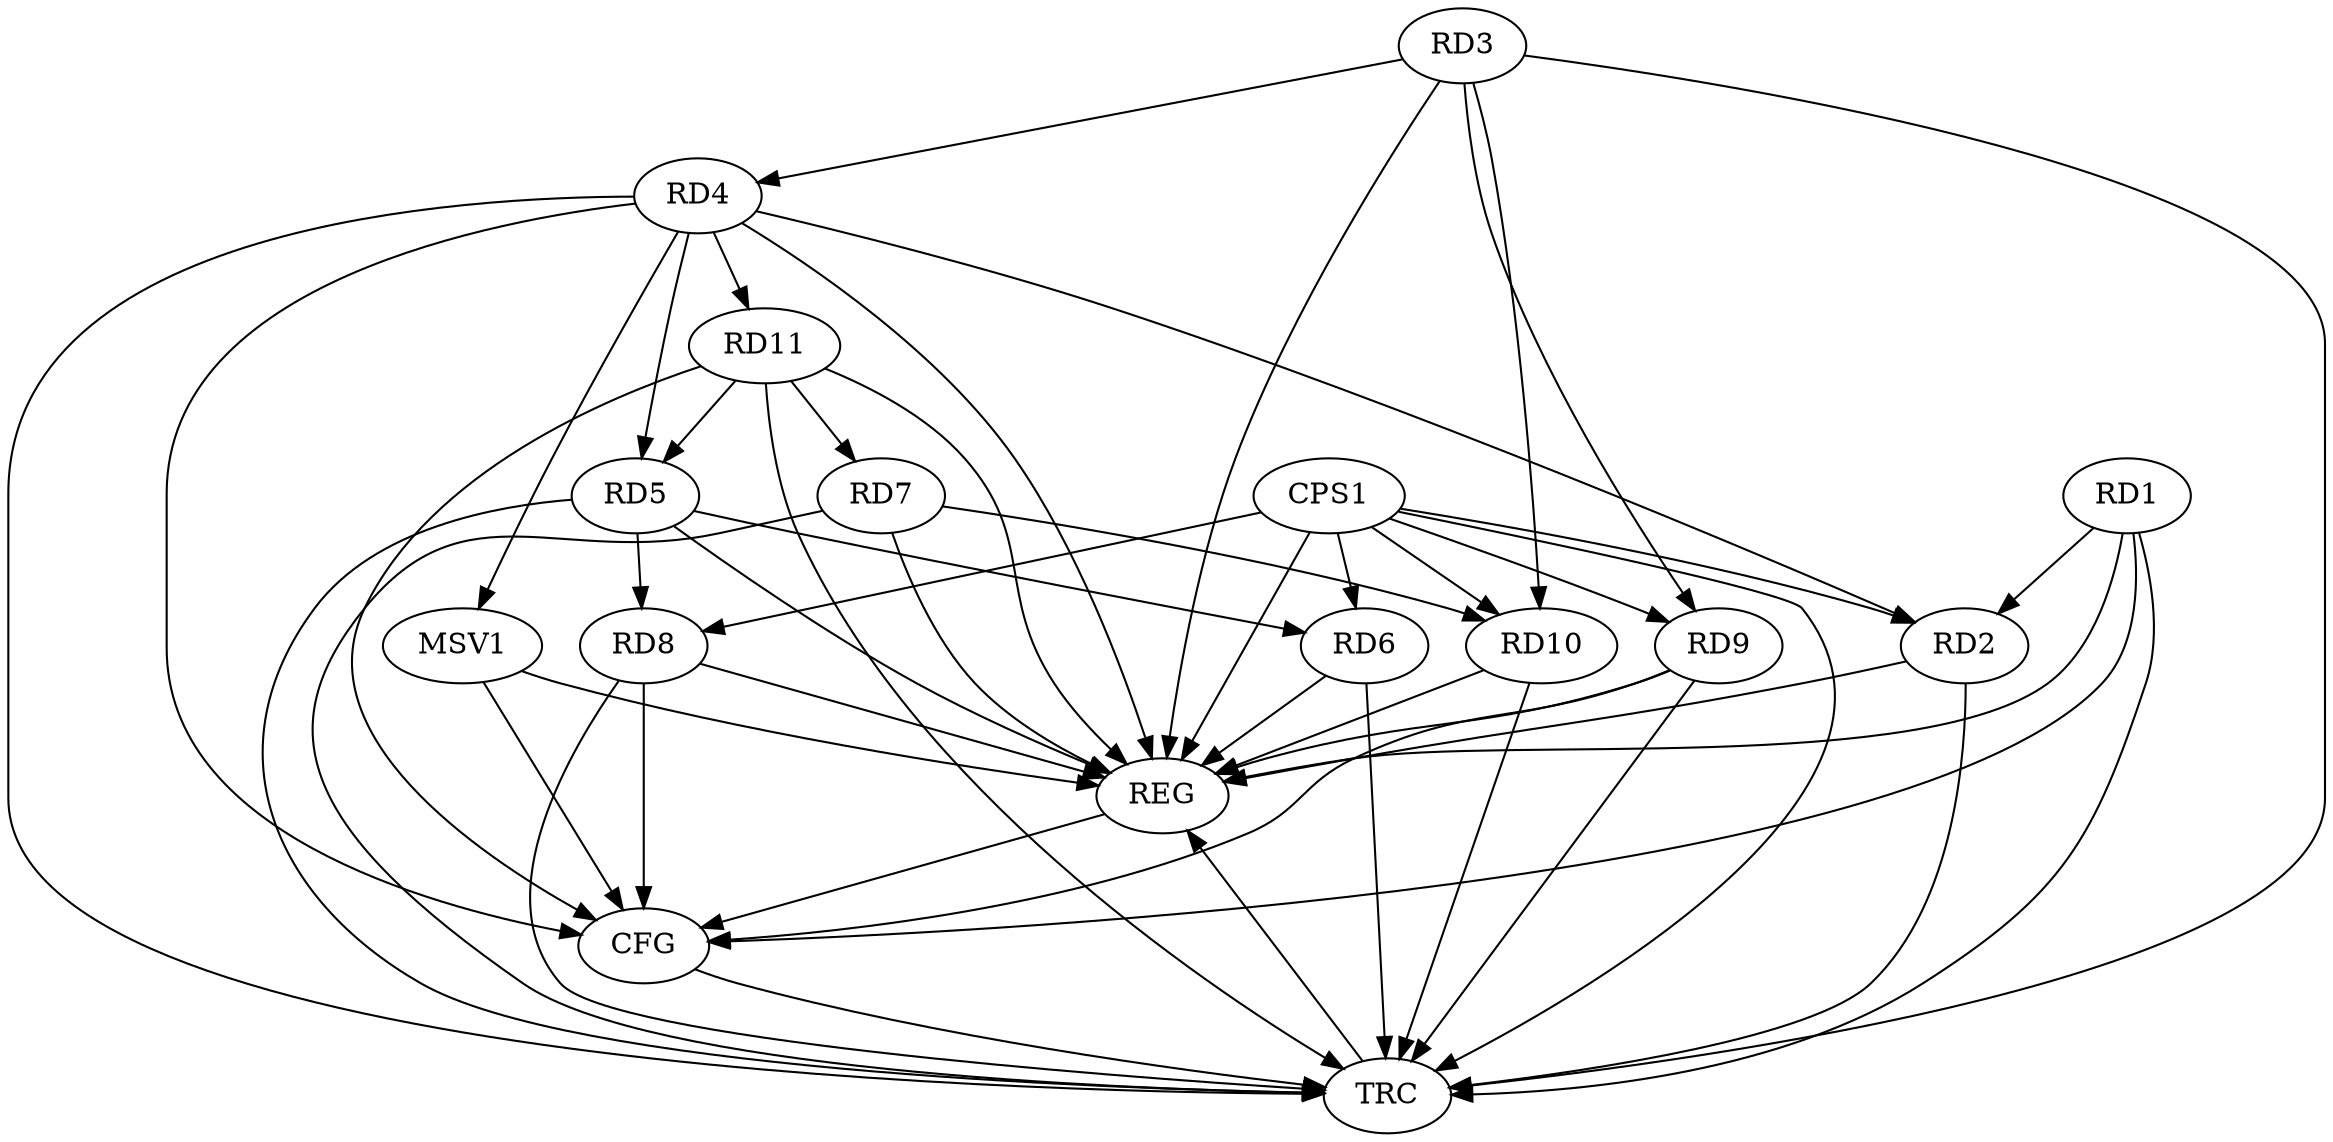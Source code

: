 strict digraph G {
  RD1 [ label="RD1" ];
  RD2 [ label="RD2" ];
  RD3 [ label="RD3" ];
  RD4 [ label="RD4" ];
  RD5 [ label="RD5" ];
  RD6 [ label="RD6" ];
  RD7 [ label="RD7" ];
  RD8 [ label="RD8" ];
  RD9 [ label="RD9" ];
  RD10 [ label="RD10" ];
  RD11 [ label="RD11" ];
  CPS1 [ label="CPS1" ];
  REG [ label="REG" ];
  CFG [ label="CFG" ];
  TRC [ label="TRC" ];
  MSV1 [ label="MSV1" ];
  RD1 -> RD2;
  RD4 -> RD2;
  RD3 -> RD4;
  RD3 -> RD9;
  RD3 -> RD10;
  RD4 -> RD5;
  RD4 -> RD11;
  RD5 -> RD6;
  RD5 -> RD8;
  RD11 -> RD5;
  RD7 -> RD10;
  RD11 -> RD7;
  CPS1 -> RD2;
  CPS1 -> RD6;
  CPS1 -> RD8;
  CPS1 -> RD9;
  CPS1 -> RD10;
  RD1 -> REG;
  RD2 -> REG;
  RD3 -> REG;
  RD4 -> REG;
  RD5 -> REG;
  RD6 -> REG;
  RD7 -> REG;
  RD8 -> REG;
  RD9 -> REG;
  RD10 -> REG;
  RD11 -> REG;
  CPS1 -> REG;
  RD4 -> CFG;
  RD11 -> CFG;
  RD1 -> CFG;
  RD8 -> CFG;
  RD9 -> CFG;
  REG -> CFG;
  RD1 -> TRC;
  RD2 -> TRC;
  RD3 -> TRC;
  RD4 -> TRC;
  RD5 -> TRC;
  RD6 -> TRC;
  RD7 -> TRC;
  RD8 -> TRC;
  RD9 -> TRC;
  RD10 -> TRC;
  RD11 -> TRC;
  CPS1 -> TRC;
  CFG -> TRC;
  TRC -> REG;
  RD4 -> MSV1;
  MSV1 -> REG;
  MSV1 -> CFG;
}

